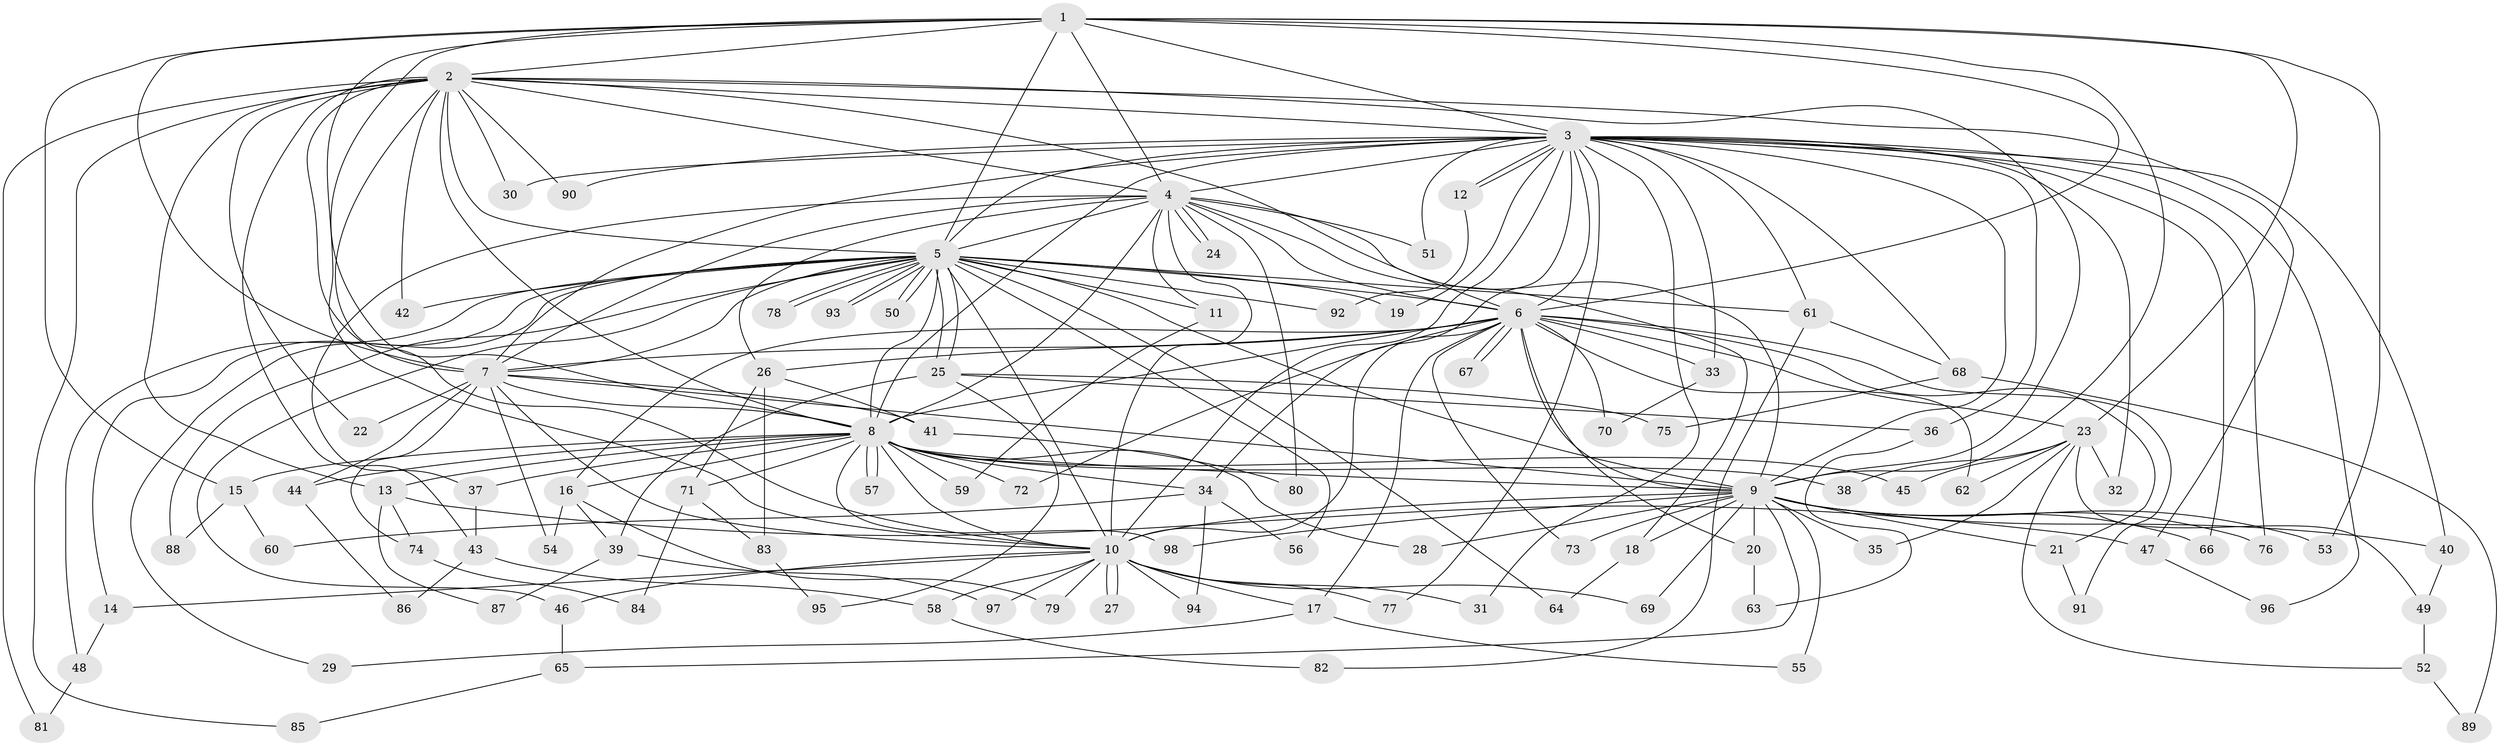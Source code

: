// Generated by graph-tools (version 1.1) at 2025/25/03/09/25 03:25:51]
// undirected, 98 vertices, 221 edges
graph export_dot {
graph [start="1"]
  node [color=gray90,style=filled];
  1;
  2;
  3;
  4;
  5;
  6;
  7;
  8;
  9;
  10;
  11;
  12;
  13;
  14;
  15;
  16;
  17;
  18;
  19;
  20;
  21;
  22;
  23;
  24;
  25;
  26;
  27;
  28;
  29;
  30;
  31;
  32;
  33;
  34;
  35;
  36;
  37;
  38;
  39;
  40;
  41;
  42;
  43;
  44;
  45;
  46;
  47;
  48;
  49;
  50;
  51;
  52;
  53;
  54;
  55;
  56;
  57;
  58;
  59;
  60;
  61;
  62;
  63;
  64;
  65;
  66;
  67;
  68;
  69;
  70;
  71;
  72;
  73;
  74;
  75;
  76;
  77;
  78;
  79;
  80;
  81;
  82;
  83;
  84;
  85;
  86;
  87;
  88;
  89;
  90;
  91;
  92;
  93;
  94;
  95;
  96;
  97;
  98;
  1 -- 2;
  1 -- 3;
  1 -- 4;
  1 -- 5;
  1 -- 6;
  1 -- 7;
  1 -- 8;
  1 -- 9;
  1 -- 10;
  1 -- 15;
  1 -- 23;
  1 -- 53;
  2 -- 3;
  2 -- 4;
  2 -- 5;
  2 -- 6;
  2 -- 7;
  2 -- 8;
  2 -- 9;
  2 -- 10;
  2 -- 13;
  2 -- 22;
  2 -- 30;
  2 -- 42;
  2 -- 43;
  2 -- 47;
  2 -- 81;
  2 -- 85;
  2 -- 90;
  3 -- 4;
  3 -- 5;
  3 -- 6;
  3 -- 7;
  3 -- 8;
  3 -- 9;
  3 -- 10;
  3 -- 12;
  3 -- 12;
  3 -- 19;
  3 -- 30;
  3 -- 31;
  3 -- 32;
  3 -- 33;
  3 -- 34;
  3 -- 36;
  3 -- 40;
  3 -- 51;
  3 -- 61;
  3 -- 66;
  3 -- 68;
  3 -- 76;
  3 -- 77;
  3 -- 90;
  3 -- 96;
  4 -- 5;
  4 -- 6;
  4 -- 7;
  4 -- 8;
  4 -- 9;
  4 -- 10;
  4 -- 11;
  4 -- 18;
  4 -- 24;
  4 -- 24;
  4 -- 26;
  4 -- 37;
  4 -- 51;
  4 -- 80;
  5 -- 6;
  5 -- 7;
  5 -- 8;
  5 -- 9;
  5 -- 10;
  5 -- 11;
  5 -- 14;
  5 -- 19;
  5 -- 25;
  5 -- 25;
  5 -- 29;
  5 -- 42;
  5 -- 46;
  5 -- 48;
  5 -- 50;
  5 -- 50;
  5 -- 56;
  5 -- 61;
  5 -- 64;
  5 -- 78;
  5 -- 78;
  5 -- 88;
  5 -- 92;
  5 -- 93;
  5 -- 93;
  6 -- 7;
  6 -- 8;
  6 -- 9;
  6 -- 10;
  6 -- 16;
  6 -- 17;
  6 -- 20;
  6 -- 21;
  6 -- 23;
  6 -- 26;
  6 -- 33;
  6 -- 62;
  6 -- 67;
  6 -- 67;
  6 -- 70;
  6 -- 72;
  6 -- 73;
  6 -- 91;
  7 -- 8;
  7 -- 9;
  7 -- 10;
  7 -- 22;
  7 -- 41;
  7 -- 44;
  7 -- 54;
  7 -- 74;
  8 -- 9;
  8 -- 10;
  8 -- 13;
  8 -- 15;
  8 -- 16;
  8 -- 28;
  8 -- 34;
  8 -- 37;
  8 -- 38;
  8 -- 44;
  8 -- 45;
  8 -- 57;
  8 -- 57;
  8 -- 59;
  8 -- 71;
  8 -- 72;
  8 -- 98;
  9 -- 10;
  9 -- 18;
  9 -- 20;
  9 -- 21;
  9 -- 28;
  9 -- 35;
  9 -- 40;
  9 -- 53;
  9 -- 55;
  9 -- 65;
  9 -- 66;
  9 -- 69;
  9 -- 73;
  9 -- 76;
  9 -- 98;
  10 -- 14;
  10 -- 17;
  10 -- 27;
  10 -- 27;
  10 -- 31;
  10 -- 46;
  10 -- 58;
  10 -- 69;
  10 -- 77;
  10 -- 79;
  10 -- 94;
  10 -- 97;
  11 -- 59;
  12 -- 92;
  13 -- 47;
  13 -- 74;
  13 -- 87;
  14 -- 48;
  15 -- 60;
  15 -- 88;
  16 -- 39;
  16 -- 54;
  16 -- 79;
  17 -- 29;
  17 -- 55;
  18 -- 64;
  20 -- 63;
  21 -- 91;
  23 -- 32;
  23 -- 35;
  23 -- 38;
  23 -- 45;
  23 -- 49;
  23 -- 52;
  23 -- 62;
  25 -- 36;
  25 -- 39;
  25 -- 75;
  25 -- 95;
  26 -- 41;
  26 -- 71;
  26 -- 83;
  33 -- 70;
  34 -- 56;
  34 -- 60;
  34 -- 94;
  36 -- 63;
  37 -- 43;
  39 -- 87;
  39 -- 97;
  40 -- 49;
  41 -- 80;
  43 -- 58;
  43 -- 86;
  44 -- 86;
  46 -- 65;
  47 -- 96;
  48 -- 81;
  49 -- 52;
  52 -- 89;
  58 -- 82;
  61 -- 68;
  61 -- 82;
  65 -- 85;
  68 -- 75;
  68 -- 89;
  71 -- 83;
  71 -- 84;
  74 -- 84;
  83 -- 95;
}
